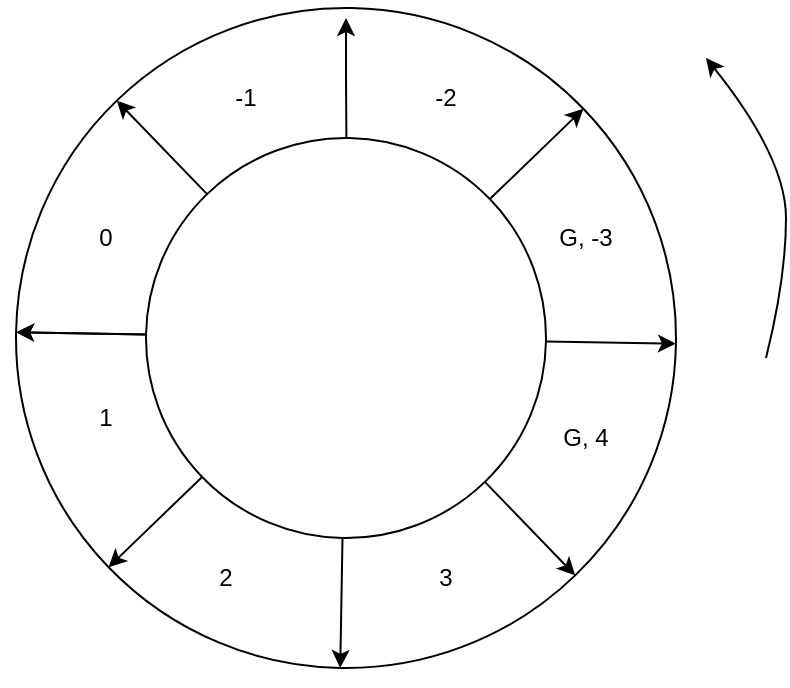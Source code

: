 <mxfile version="13.6.6" type="device"><diagram id="Kcbd5caXdlw1UB-uEIZB" name="Page-1"><mxGraphModel dx="1038" dy="548" grid="1" gridSize="10" guides="1" tooltips="1" connect="1" arrows="1" fold="1" page="1" pageScale="1" pageWidth="850" pageHeight="1100" math="0" shadow="0"><root><mxCell id="0"/><mxCell id="1" parent="0"/><mxCell id="pNhzVOeFfs09rzcpX3tf-13" value="" style="ellipse;whiteSpace=wrap;html=1;aspect=fixed;rotation=1;" vertex="1" parent="1"><mxGeometry x="255" y="135" width="330" height="330" as="geometry"/></mxCell><mxCell id="pNhzVOeFfs09rzcpX3tf-16" style="edgeStyle=orthogonalEdgeStyle;rounded=0;orthogonalLoop=1;jettySize=auto;html=1;" edge="1" parent="1" source="pNhzVOeFfs09rzcpX3tf-14"><mxGeometry relative="1" as="geometry"><mxPoint x="420" y="140" as="targetPoint"/></mxGeometry></mxCell><mxCell id="pNhzVOeFfs09rzcpX3tf-22" style="edgeStyle=none;rounded=0;orthogonalLoop=1;jettySize=auto;html=1;exitX=1;exitY=0;exitDx=0;exitDy=0;" edge="1" parent="1" source="pNhzVOeFfs09rzcpX3tf-14" target="pNhzVOeFfs09rzcpX3tf-13"><mxGeometry relative="1" as="geometry"/></mxCell><mxCell id="pNhzVOeFfs09rzcpX3tf-23" style="edgeStyle=none;rounded=0;orthogonalLoop=1;jettySize=auto;html=1;exitX=1;exitY=0.5;exitDx=0;exitDy=0;" edge="1" parent="1" source="pNhzVOeFfs09rzcpX3tf-14" target="pNhzVOeFfs09rzcpX3tf-13"><mxGeometry relative="1" as="geometry"/></mxCell><mxCell id="pNhzVOeFfs09rzcpX3tf-24" style="edgeStyle=none;rounded=0;orthogonalLoop=1;jettySize=auto;html=1;exitX=1;exitY=1;exitDx=0;exitDy=0;" edge="1" parent="1" source="pNhzVOeFfs09rzcpX3tf-14" target="pNhzVOeFfs09rzcpX3tf-13"><mxGeometry relative="1" as="geometry"/></mxCell><mxCell id="pNhzVOeFfs09rzcpX3tf-25" style="edgeStyle=none;rounded=0;orthogonalLoop=1;jettySize=auto;html=1;exitX=0.5;exitY=1;exitDx=0;exitDy=0;" edge="1" parent="1" source="pNhzVOeFfs09rzcpX3tf-14" target="pNhzVOeFfs09rzcpX3tf-13"><mxGeometry relative="1" as="geometry"/></mxCell><mxCell id="pNhzVOeFfs09rzcpX3tf-26" style="edgeStyle=none;rounded=0;orthogonalLoop=1;jettySize=auto;html=1;exitX=0;exitY=1;exitDx=0;exitDy=0;" edge="1" parent="1" source="pNhzVOeFfs09rzcpX3tf-14" target="pNhzVOeFfs09rzcpX3tf-13"><mxGeometry relative="1" as="geometry"/></mxCell><mxCell id="pNhzVOeFfs09rzcpX3tf-27" style="edgeStyle=none;rounded=0;orthogonalLoop=1;jettySize=auto;html=1;exitX=0;exitY=0.5;exitDx=0;exitDy=0;" edge="1" parent="1" source="pNhzVOeFfs09rzcpX3tf-14" target="pNhzVOeFfs09rzcpX3tf-13"><mxGeometry relative="1" as="geometry"/></mxCell><mxCell id="pNhzVOeFfs09rzcpX3tf-28" style="edgeStyle=none;rounded=0;orthogonalLoop=1;jettySize=auto;html=1;exitX=0;exitY=0;exitDx=0;exitDy=0;" edge="1" parent="1" source="pNhzVOeFfs09rzcpX3tf-14" target="pNhzVOeFfs09rzcpX3tf-13"><mxGeometry relative="1" as="geometry"/></mxCell><mxCell id="pNhzVOeFfs09rzcpX3tf-29" style="edgeStyle=none;rounded=0;orthogonalLoop=1;jettySize=auto;html=1;exitX=0;exitY=0.5;exitDx=0;exitDy=0;" edge="1" parent="1" source="pNhzVOeFfs09rzcpX3tf-14" target="pNhzVOeFfs09rzcpX3tf-13"><mxGeometry relative="1" as="geometry"/></mxCell><mxCell id="pNhzVOeFfs09rzcpX3tf-14" value="" style="ellipse;whiteSpace=wrap;html=1;aspect=fixed;rotation=1;" vertex="1" parent="1"><mxGeometry x="320" y="200" width="200" height="200" as="geometry"/></mxCell><mxCell id="pNhzVOeFfs09rzcpX3tf-30" value="0" style="text;html=1;strokeColor=none;fillColor=none;align=center;verticalAlign=middle;whiteSpace=wrap;rounded=0;" vertex="1" parent="1"><mxGeometry x="280" y="240" width="40" height="20" as="geometry"/></mxCell><mxCell id="pNhzVOeFfs09rzcpX3tf-31" value="-1" style="text;html=1;strokeColor=none;fillColor=none;align=center;verticalAlign=middle;whiteSpace=wrap;rounded=0;" vertex="1" parent="1"><mxGeometry x="350" y="170" width="40" height="20" as="geometry"/></mxCell><mxCell id="pNhzVOeFfs09rzcpX3tf-32" value="-2" style="text;html=1;strokeColor=none;fillColor=none;align=center;verticalAlign=middle;whiteSpace=wrap;rounded=0;" vertex="1" parent="1"><mxGeometry x="450" y="170" width="40" height="20" as="geometry"/></mxCell><mxCell id="pNhzVOeFfs09rzcpX3tf-33" value="G, -3" style="text;html=1;strokeColor=none;fillColor=none;align=center;verticalAlign=middle;whiteSpace=wrap;rounded=0;" vertex="1" parent="1"><mxGeometry x="520" y="240" width="40" height="20" as="geometry"/></mxCell><mxCell id="pNhzVOeFfs09rzcpX3tf-34" value="1" style="text;html=1;strokeColor=none;fillColor=none;align=center;verticalAlign=middle;whiteSpace=wrap;rounded=0;" vertex="1" parent="1"><mxGeometry x="280" y="330" width="40" height="20" as="geometry"/></mxCell><mxCell id="pNhzVOeFfs09rzcpX3tf-35" value="2&lt;span style=&quot;color: rgba(0 , 0 , 0 , 0) ; font-family: monospace ; font-size: 0px&quot;&gt;%3CmxGraphModel%3E%3Croot%3E%3CmxCell%20id%3D%220%22%2F%3E%3CmxCell%20id%3D%221%22%20parent%3D%220%22%2F%3E%3CmxCell%20id%3D%222%22%20value%3D%221%22%20style%3D%22text%3Bhtml%3D1%3BstrokeColor%3Dnone%3BfillColor%3Dnone%3Balign%3Dcenter%3BverticalAlign%3Dmiddle%3BwhiteSpace%3Dwrap%3Brounded%3D0%3B%22%20vertex%3D%221%22%20parent%3D%221%22%3E%3CmxGeometry%20x%3D%22280%22%20y%3D%22330%22%20width%3D%2240%22%20height%3D%2220%22%20as%3D%22geometry%22%2F%3E%3C%2FmxCell%3E%3C%2Froot%3E%3C%2FmxGraphModel%3E&lt;/span&gt;" style="text;html=1;strokeColor=none;fillColor=none;align=center;verticalAlign=middle;whiteSpace=wrap;rounded=0;" vertex="1" parent="1"><mxGeometry x="340" y="410" width="40" height="20" as="geometry"/></mxCell><mxCell id="pNhzVOeFfs09rzcpX3tf-36" value="3" style="text;html=1;strokeColor=none;fillColor=none;align=center;verticalAlign=middle;whiteSpace=wrap;rounded=0;" vertex="1" parent="1"><mxGeometry x="450" y="410" width="40" height="20" as="geometry"/></mxCell><mxCell id="pNhzVOeFfs09rzcpX3tf-37" value="G, 4" style="text;html=1;strokeColor=none;fillColor=none;align=center;verticalAlign=middle;whiteSpace=wrap;rounded=0;" vertex="1" parent="1"><mxGeometry x="520" y="340" width="40" height="20" as="geometry"/></mxCell><mxCell id="pNhzVOeFfs09rzcpX3tf-38" value="" style="shape=image;html=1;verticalAlign=top;verticalLabelPosition=bottom;labelBackgroundColor=#ffffff;imageAspect=0;aspect=fixed;image=https://cdn3.iconfinder.com/data/icons/materia-halloween-free/24/039_025_cat_black_witch_halloween-128.png" vertex="1" parent="1"><mxGeometry x="273" y="200" width="60" height="60" as="geometry"/></mxCell><mxCell id="pNhzVOeFfs09rzcpX3tf-39" value="" style="shape=image;html=1;verticalAlign=top;verticalLabelPosition=bottom;labelBackgroundColor=#ffffff;imageAspect=0;aspect=fixed;image=https://cdn0.iconfinder.com/data/icons/streamline-emoji-1/48/104-pouting-cat-face-128.png" vertex="1" parent="1"><mxGeometry x="540" y="260" width="40" height="40" as="geometry"/></mxCell><mxCell id="pNhzVOeFfs09rzcpX3tf-41" value="" style="curved=1;endArrow=classic;html=1;" edge="1" parent="1"><mxGeometry width="50" height="50" relative="1" as="geometry"><mxPoint x="630" y="310" as="sourcePoint"/><mxPoint x="600" y="160" as="targetPoint"/><Array as="points"><mxPoint x="640" y="270"/><mxPoint x="640" y="210"/></Array></mxGeometry></mxCell></root></mxGraphModel></diagram></mxfile>